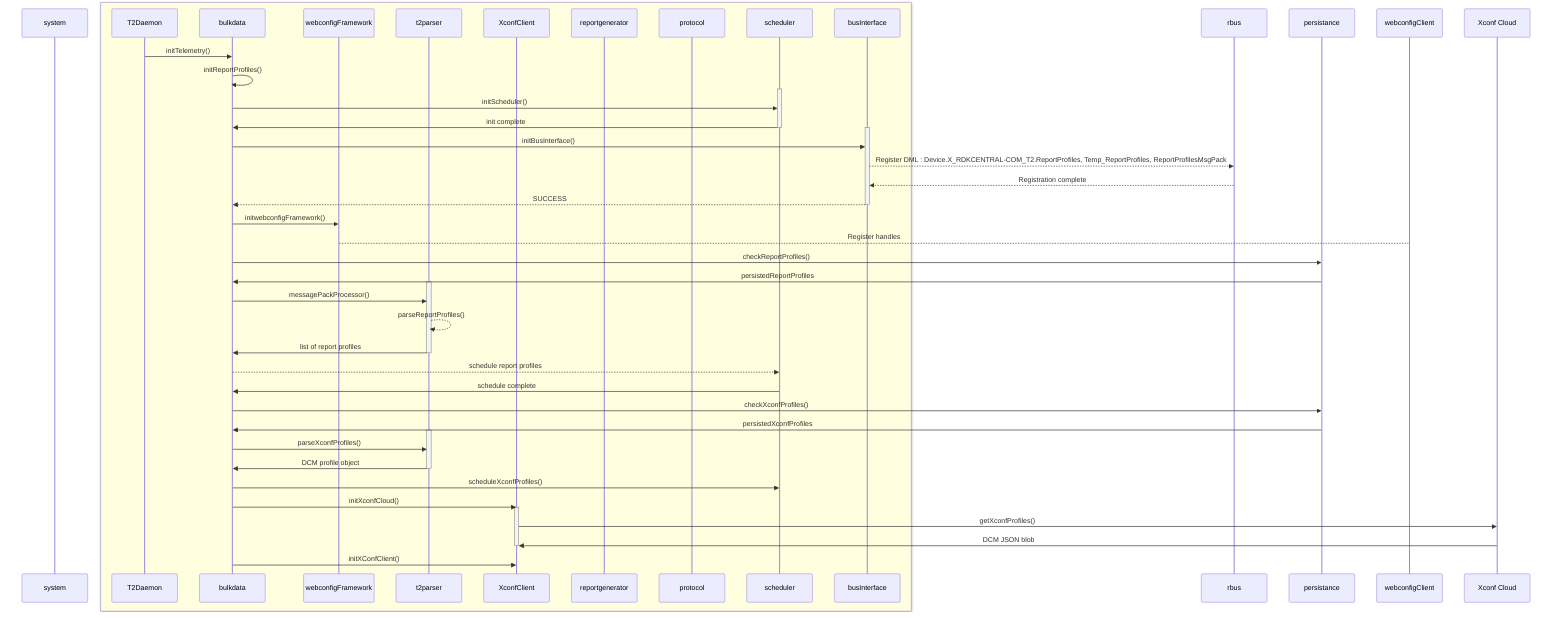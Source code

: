 sequenceDiagram
    participant system
    box lightyellow
    participant T2Daemon
    participant bulkdata
    participant webconfigFramework
    participant t2parser
    participant XconfClient
    participant reportgenerator
    participant protocol
    participant scheduler
    participant busInterface
    end
    
   
    participant rbus
    participant persistance
    participant webconfigClient
    participant XC as Xconf Cloud


    T2Daemon->>bulkdata: initTelemetry()
    bulkdata->>bulkdata: initReportProfiles()
    activate scheduler
    bulkdata->>scheduler: initScheduler()
    scheduler->>bulkdata: init complete
    deactivate scheduler

    activate busInterface
    bulkdata->>busInterface: initBusInterface()
    busInterface-->>rbus: Register DML  : Device.X_RDKCENTRAL-COM_T2.ReportProfiles, Temp_ReportProfiles, ReportProfilesMsgPack
    rbus-->>busInterface: Registration complete 
    busInterface-->>bulkdata: SUCCESS
    deactivate busInterface

    bulkdata->>webconfigFramework: initwebconfigFramework()
    webconfigFramework-->webconfigClient: Register handles
    bulkdata->>persistance: checkReportProfiles()
    persistance->>bulkdata: persistedReportProfiles

    activate t2parser
    bulkdata->>t2parser: messagePackProcessor()
    t2parser-->>t2parser: parseReportProfiles()
    t2parser->>bulkdata: list of report profiles
    deactivate t2parser

    bulkdata-->>scheduler: schedule report profiles
    scheduler->>bulkdata: schedule complete


    bulkdata->>persistance: checkXconfProfiles()
    persistance->>bulkdata: persistedXconfProfiles
    activate t2parser
    bulkdata->>t2parser: parseXconfProfiles()
    t2parser->>bulkdata: DCM profile object
    deactivate t2parser
    bulkdata->>scheduler: scheduleXconfProfiles()

    bulkdata->>XconfClient: initXconfCloud()
    activate XconfClient
    XconfClient->>XC: getXconfProfiles()
    XC->>XconfClient: DCM JSON blob
    deactivate XconfClient
    bulkdata->>XconfClient: initXConfClient()